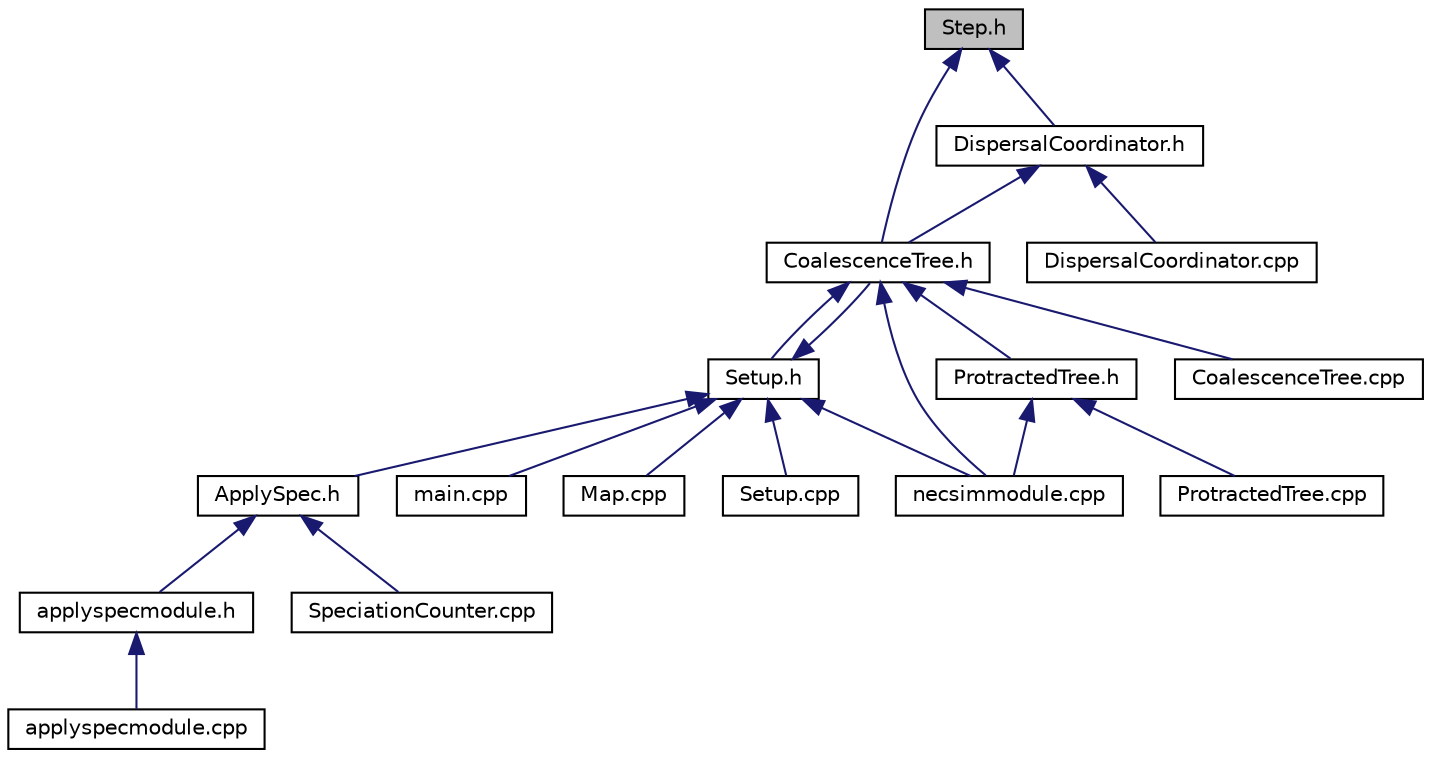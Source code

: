 digraph "Step.h"
{
  edge [fontname="Helvetica",fontsize="10",labelfontname="Helvetica",labelfontsize="10"];
  node [fontname="Helvetica",fontsize="10",shape=record];
  Node1 [label="Step.h",height=0.2,width=0.4,color="black", fillcolor="grey75", style="filled", fontcolor="black"];
  Node1 -> Node2 [dir="back",color="midnightblue",fontsize="10",style="solid"];
  Node2 [label="DispersalCoordinator.h",height=0.2,width=0.4,color="black", fillcolor="white", style="filled",URL="$_dispersal_coordinator_8h.html",tooltip="Contains the DispersalCoordinator, which contains all routines related to dispersal including utilisa..."];
  Node2 -> Node3 [dir="back",color="midnightblue",fontsize="10",style="solid"];
  Node3 [label="CoalescenceTree.h",height=0.2,width=0.4,color="black", fillcolor="white", style="filled",URL="$_tree_8h.html",tooltip="Contains the CoalescenceTree class for running simulations and outputting the phylogenetic tree. "];
  Node3 -> Node4 [dir="back",color="midnightblue",fontsize="10",style="solid"];
  Node4 [label="Setup.h",height=0.2,width=0.4,color="black", fillcolor="white", style="filled",URL="$_setup_8h.html",tooltip="Contains declarations for the command line parsing and setup options for NECSim. "];
  Node4 -> Node5 [dir="back",color="midnightblue",fontsize="10",style="solid"];
  Node5 [label="ApplySpec.h",height=0.2,width=0.4,color="black", fillcolor="white", style="filled",URL="$_apply_spec_8h_source.html"];
  Node5 -> Node6 [dir="back",color="midnightblue",fontsize="10",style="solid"];
  Node6 [label="applyspecmodule.h",height=0.2,width=0.4,color="black", fillcolor="white", style="filled",URL="$applyspecmodule_8h.html",tooltip="Contains the module for python integration for additional applying speciation rates after a simulatio..."];
  Node6 -> Node7 [dir="back",color="midnightblue",fontsize="10",style="solid"];
  Node7 [label="applyspecmodule.cpp",height=0.2,width=0.4,color="black", fillcolor="white", style="filled",URL="$applyspecmodule_8cpp.html",tooltip="Contains the module for python integration for additional applying speciation rates after a simulatio..."];
  Node5 -> Node8 [dir="back",color="midnightblue",fontsize="10",style="solid"];
  Node8 [label="SpeciationCounter.cpp",height=0.2,width=0.4,color="black", fillcolor="white", style="filled",URL="$_speciation_counter_8cpp.html",tooltip="Performs calculations of the coalescence tree structure and generates the SQL database objects..."];
  Node4 -> Node3 [dir="back",color="midnightblue",fontsize="10",style="solid"];
  Node4 -> Node9 [dir="back",color="midnightblue",fontsize="10",style="solid"];
  Node9 [label="main.cpp",height=0.2,width=0.4,color="black", fillcolor="white", style="filled",URL="$main_8cpp.html",tooltip="A generic simulator for spatially explicit coalescence models suitable for HPC applications. It contains all functions for running large-scale simulations backwards in time using coalescence techniques. Outputs include an SQLite database containing spatial and temporal information about tracked lineages, and allow for rebuilding of the coalescence tree. Currently, a fat-tailed dispersal kernel or normal distribution can be used for dispersal processes. "];
  Node4 -> Node10 [dir="back",color="midnightblue",fontsize="10",style="solid"];
  Node10 [label="Map.cpp",height=0.2,width=0.4,color="black", fillcolor="white", style="filled",URL="$_map_8cpp.html",tooltip="Contains the Map class implementation for easy referencing of the respective coarse and fine map with..."];
  Node4 -> Node11 [dir="back",color="midnightblue",fontsize="10",style="solid"];
  Node11 [label="necsimmodule.cpp",height=0.2,width=0.4,color="black", fillcolor="white", style="filled",URL="$necsimmodule_8cpp.html",tooltip="Contains the functions allowing integration of the PyCoalescence python module directly to the c++..."];
  Node4 -> Node12 [dir="back",color="midnightblue",fontsize="10",style="solid"];
  Node12 [label="Setup.cpp",height=0.2,width=0.4,color="black", fillcolor="white", style="filled",URL="$_setup_8cpp.html",tooltip="Contains the command line parsing and setup options for NECSim. "];
  Node3 -> Node11 [dir="back",color="midnightblue",fontsize="10",style="solid"];
  Node3 -> Node13 [dir="back",color="midnightblue",fontsize="10",style="solid"];
  Node13 [label="ProtractedTree.h",height=0.2,width=0.4,color="black", fillcolor="white", style="filled",URL="$_protracted_tree_8h.html",tooltip="Contains the ProtractedTree class for running simulations and outputting the phylogenetic trees using..."];
  Node13 -> Node11 [dir="back",color="midnightblue",fontsize="10",style="solid"];
  Node13 -> Node14 [dir="back",color="midnightblue",fontsize="10",style="solid"];
  Node14 [label="ProtractedTree.cpp",height=0.2,width=0.4,color="black", fillcolor="white", style="filled",URL="$_protracted_tree_8cpp.html",tooltip="Contains the ProtractedTree class for running simulations and outputting the phylogenetic trees using..."];
  Node3 -> Node15 [dir="back",color="midnightblue",fontsize="10",style="solid"];
  Node15 [label="CoalescenceTree.cpp",height=0.2,width=0.4,color="black", fillcolor="white", style="filled",URL="$_tree_8cpp.html",tooltip="Contains the CoalescenceTree class implementation as the main simulation object for spatially-explicit coalescen..."];
  Node2 -> Node16 [dir="back",color="midnightblue",fontsize="10",style="solid"];
  Node16 [label="DispersalCoordinator.cpp",height=0.2,width=0.4,color="black", fillcolor="white", style="filled",URL="$_dispersal_coordinator_8cpp.html",tooltip="Contains the DispersalCoordinator, which contains all routines related to dispersal including utilisa..."];
  Node1 -> Node3 [dir="back",color="midnightblue",fontsize="10",style="solid"];
}
